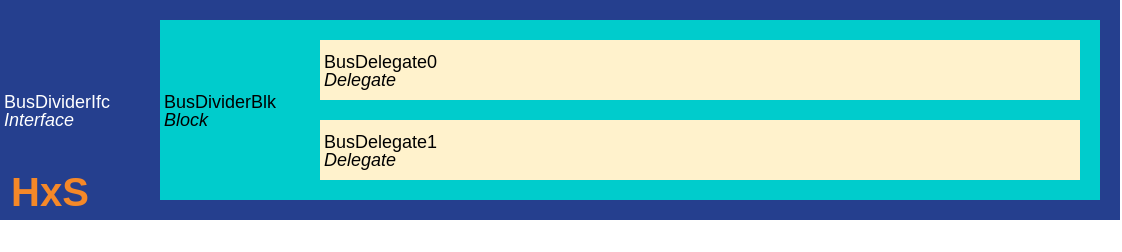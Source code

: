<mxfile compressed="false" pages="3" type="device">
    <diagram id="9898c2d4-3af5-40c6-bdbf-630a8ee721c7" name="Complete">
        <mxGraphModel arrows="1" connect="1" fold="1" grid="1" gridSize="10" guides="1" math="0" page="1" pageScale="1" shadow="0" tooltips="1">
            <root>
                <mxCell id="0"/>
                <mxCell id="1" parent="0"/>
                <mxCell id="db22384c-53a0-403b-8794-5d8e017a1824" parent="0" value="Foreground"/>
                <mxCell id="47564106-fa7a-40d7-a29e-a936841de878" parent="db22384c-53a0-403b-8794-5d8e017a1824" style="rounded=0;whiteSpace=wrap;html=1;fillColor=#253F8E;fontSize=9;fontColor=#FFFFFF;align=left;strokeColor=none" value="&lt;p style=&quot;line-height: 100%;&quot;&gt;BusDividerIfc&lt;br&gt;&lt;i&gt;Interface&lt;/i&gt;&lt;/p&gt;" vertex="1">
                    <mxGeometry as="geometry" height="110.0" width="560.0" x="10.0" y="10.0"/>
                </mxCell>
                <mxCell id="36a6056a-6606-4760-b763-f06375fca3bd" parent="db22384c-53a0-403b-8794-5d8e017a1824" style="rounded=0;whiteSpace=wrap;html=1;fillColor=#00CCCC;fontSize=9;fontColor=#000000;align=left;strokeColor=none" value="&lt;p style=&quot;line-height: 100%;&quot;&gt;BusDividerBlk&lt;br&gt;&lt;i&gt;Block&lt;/i&gt;&lt;/p&gt;" vertex="1">
                    <mxGeometry as="geometry" height="90.0" width="470.0" x="90.0" y="20.0"/>
                </mxCell>
                <mxCell id="b8ac0090-6994-4cbb-b401-11e4d276373e" parent="db22384c-53a0-403b-8794-5d8e017a1824" style="rounded=0;whiteSpace=wrap;html=1;fillColor=#FFF2CC;fontSize=9;fontColor=#000000;align=left;strokeColor=none" value="&lt;p style=&quot;line-height: 100%;&quot;&gt;BusDelegate0&lt;br&gt;&lt;i&gt;Delegate&lt;/i&gt;&lt;/p&gt;" vertex="1">
                    <mxGeometry as="geometry" height="30.0" width="380.0" x="170.0" y="30.0"/>
                </mxCell>
                <mxCell id="71afacb2-b1ae-4197-bd47-2b66f7e49fc5" parent="db22384c-53a0-403b-8794-5d8e017a1824" style="rounded=0;whiteSpace=wrap;html=1;fillColor=#FFF2CC;fontSize=9;fontColor=#000000;align=left;strokeColor=none" value="&lt;p style=&quot;line-height: 100%;&quot;&gt;BusDelegate1&lt;br&gt;&lt;i&gt;Delegate&lt;/i&gt;&lt;/p&gt;" vertex="1">
                    <mxGeometry as="geometry" height="30.0" width="380.0" x="170.0" y="70.0"/>
                </mxCell>
                <mxCell id="14c28496-8cab-4740-bbea-9a19121eaefb" parent="db22384c-53a0-403b-8794-5d8e017a1824" style="fillColor=none;verticalAlign=middle;labelBorderColor=none;fontSize=20;align=center;fontStyle=1;strokeColor=none;fontColor=#F58828;rounded=0;whiteSpace=wrap;html=1" value="&lt;p style=&quot;line-height: 100%;&quot;&gt;HxS&lt;/p&gt;" vertex="1">
                    <mxGeometry as="geometry" height="30.0" width="50.0" x="10.0" y="90.0"/>
                </mxCell>
            </root>
        </mxGraphModel>
    </diagram>
    <diagram id="f41af688-6e0a-468f-8491-a75f374cb763" name="Slice0">
        <mxGraphModel arrows="1" connect="1" fold="1" grid="1" gridSize="10" guides="1" math="0" page="1" pageScale="1" shadow="0" tooltips="1">
            <root>
                <mxCell id="0"/>
                <mxCell id="1" parent="0"/>
                <mxCell id="61254c7d-afa7-41c8-90cc-95930d0140f1" parent="0" value="Foreground"/>
                <mxCell id="1ee30a63-7aae-45da-b41e-e599d91a829f" parent="61254c7d-afa7-41c8-90cc-95930d0140f1" style="rounded=0;whiteSpace=wrap;html=1;fillColor=#253F8E;fontSize=9;fontColor=#FFFFFF;align=left;strokeColor=none" value="&lt;p style=&quot;line-height: 100%;&quot;&gt;BusDividerIfc&lt;br&gt;&lt;i&gt;Interface&lt;/i&gt;&lt;/p&gt;" vertex="1">
                    <mxGeometry as="geometry" height="110.0" width="560.0" x="10.0" y="10.0"/>
                </mxCell>
                <mxCell id="0e355b2f-3059-4fe5-a55d-4abf32ae6e3d" parent="61254c7d-afa7-41c8-90cc-95930d0140f1" style="rounded=0;whiteSpace=wrap;html=1;fillColor=#00CCCC;fontSize=9;fontColor=#000000;align=left;strokeColor=none" value="&lt;p style=&quot;line-height: 100%;&quot;&gt;BusDividerBlk&lt;br&gt;&lt;i&gt;Block&lt;/i&gt;&lt;/p&gt;" vertex="1">
                    <mxGeometry as="geometry" height="90.0" width="470.0" x="90.0" y="20.0"/>
                </mxCell>
                <mxCell id="88a8c81d-0130-431c-b04d-861290b885a3" parent="61254c7d-afa7-41c8-90cc-95930d0140f1" style="rounded=0;whiteSpace=wrap;html=1;fillColor=#FFF2CC;fontSize=9;fontColor=#000000;align=left;strokeColor=none" value="&lt;p style=&quot;line-height: 100%;&quot;&gt;BusDelegate0&lt;br&gt;&lt;i&gt;Delegate&lt;/i&gt;&lt;/p&gt;" vertex="1">
                    <mxGeometry as="geometry" height="30.0" width="380.0" x="170.0" y="30.0"/>
                </mxCell>
                <mxCell id="1310431d-f9e1-4718-900f-8b666d1c988b" parent="61254c7d-afa7-41c8-90cc-95930d0140f1" style="rounded=0;whiteSpace=wrap;html=1;fillColor=#FFF2CC;fontSize=9;fontColor=#000000;align=left;strokeColor=none" value="&lt;p style=&quot;line-height: 100%;&quot;&gt;BusDelegate1&lt;br&gt;&lt;i&gt;Delegate&lt;/i&gt;&lt;/p&gt;" vertex="1">
                    <mxGeometry as="geometry" height="30.0" width="380.0" x="170.0" y="70.0"/>
                </mxCell>
                <mxCell id="1a260b62-b573-44fb-82ca-e07c8ac9549b" parent="61254c7d-afa7-41c8-90cc-95930d0140f1" style="fillColor=none;verticalAlign=middle;labelBorderColor=none;fontSize=20;align=center;fontStyle=1;strokeColor=none;fontColor=#F58828;rounded=0;whiteSpace=wrap;html=1" value="&lt;p style=&quot;line-height: 100%;&quot;&gt;HxS&lt;/p&gt;" vertex="1">
                    <mxGeometry as="geometry" height="30.0" width="50.0" x="10.0" y="90.0"/>
                </mxCell>
            </root>
        </mxGraphModel>
    </diagram>
    <diagram id="97ab5a93-da45-4ca2-8e88-2a218e3dbdf4" name="Comments">
        <mxGraphModel arrows="1" connect="1" fold="1" grid="1" gridSize="10" guides="1" math="0" page="1" pageScale="1" shadow="0" tooltips="1">
            <root>
                <mxCell id="0"/>
                <mxCell id="1" parent="0"/>
                <mxCell id="071ed5cc-78ef-4f38-a00c-224a27dd7be8" parent="0" value="Foreground"/>
                <mxCell id="3c0ecea1-b459-42c0-9c2b-aec740f6056e" parent="071ed5cc-78ef-4f38-a00c-224a27dd7be8" style="fillColor=none;verticalAlign=middle;labelBorderColor=none;fontSize=20;align=center;fontStyle=1;strokeColor=none;fontColor=#000000;rounded=0;whiteSpace=wrap;html=1" value="&lt;p style=&quot;line-height: 100%;&quot;&gt;Copyright (C) 2024 Eccelerators GmbH&#10;&#10;This code was generated by:&#10;&#10;HxS Compiler v0.0.0-0000000&#10;Docs Extension for HxS v0.0.0-0000000&#10;&#10;Further information at https://eccelerators.com/hxs&#10;&#10;Changes to this file may cause incorrect behavior and will be lost if the&#10;code is regenerated.&#10;&#10;&#10;&lt;/p&gt;" vertex="1">
                    <mxGeometry as="geometry" height="500.0" width="1000.0" x="10.0" y="10.0"/>
                </mxCell>
            </root>
        </mxGraphModel>
    </diagram>
</mxfile>
